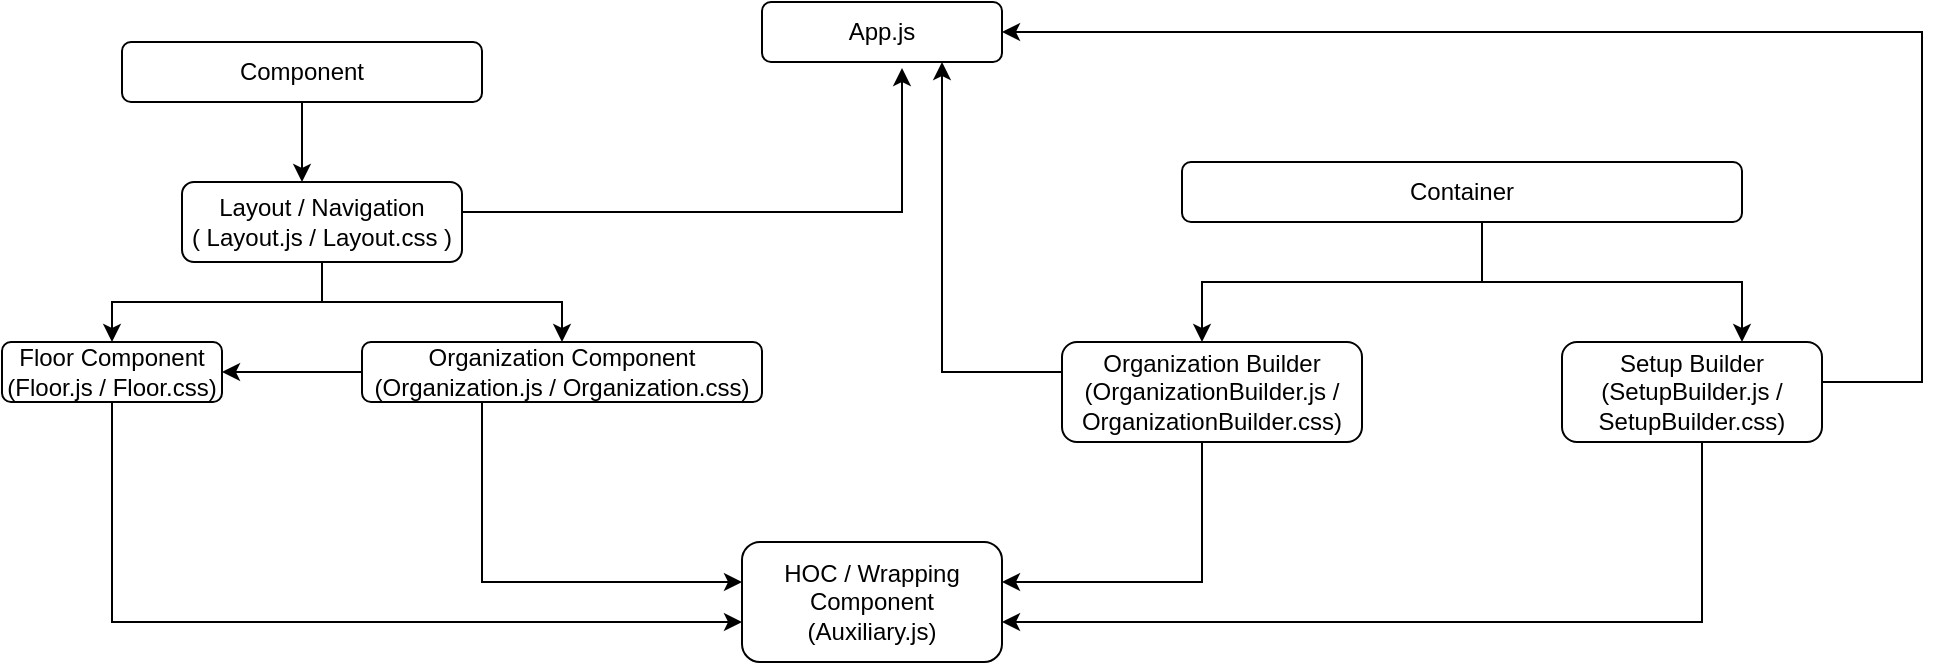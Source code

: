 <mxfile version="13.8.5" type="device"><diagram id="oLeUK75NDU-imkW4Tnc0" name="Page-1"><mxGraphModel dx="1221" dy="578" grid="1" gridSize="10" guides="1" tooltips="1" connect="1" arrows="1" fold="1" page="1" pageScale="1" pageWidth="1100" pageHeight="850" math="0" shadow="0"><root><mxCell id="0"/><mxCell id="1" parent="0"/><mxCell id="YMKK0LyPRH4HpycTu4tM-44" style="edgeStyle=orthogonalEdgeStyle;rounded=0;orthogonalLoop=1;jettySize=auto;html=1;" edge="1" parent="1" source="YMKK0LyPRH4HpycTu4tM-1"><mxGeometry relative="1" as="geometry"><mxPoint x="240" y="130" as="targetPoint"/><Array as="points"><mxPoint x="240" y="130"/></Array></mxGeometry></mxCell><mxCell id="YMKK0LyPRH4HpycTu4tM-1" value="Component" style="rounded=1;whiteSpace=wrap;html=1;" vertex="1" parent="1"><mxGeometry x="150" y="60" width="180" height="30" as="geometry"/></mxCell><mxCell id="YMKK0LyPRH4HpycTu4tM-7" style="edgeStyle=orthogonalEdgeStyle;rounded=0;orthogonalLoop=1;jettySize=auto;html=1;exitX=0.5;exitY=1;exitDx=0;exitDy=0;" edge="1" parent="1" source="YMKK0LyPRH4HpycTu4tM-1" target="YMKK0LyPRH4HpycTu4tM-1"><mxGeometry relative="1" as="geometry"/></mxCell><mxCell id="YMKK0LyPRH4HpycTu4tM-8" value="App.js" style="rounded=1;whiteSpace=wrap;html=1;" vertex="1" parent="1"><mxGeometry x="470" y="40" width="120" height="30" as="geometry"/></mxCell><mxCell id="YMKK0LyPRH4HpycTu4tM-16" style="edgeStyle=orthogonalEdgeStyle;rounded=0;orthogonalLoop=1;jettySize=auto;html=1;" edge="1" parent="1" source="YMKK0LyPRH4HpycTu4tM-10"><mxGeometry relative="1" as="geometry"><mxPoint x="690" y="210" as="targetPoint"/><Array as="points"><mxPoint x="830" y="180"/><mxPoint x="690" y="180"/></Array></mxGeometry></mxCell><mxCell id="YMKK0LyPRH4HpycTu4tM-18" style="edgeStyle=orthogonalEdgeStyle;rounded=0;orthogonalLoop=1;jettySize=auto;html=1;" edge="1" parent="1" source="YMKK0LyPRH4HpycTu4tM-10" target="YMKK0LyPRH4HpycTu4tM-21"><mxGeometry relative="1" as="geometry"><mxPoint x="880" y="210" as="targetPoint"/><Array as="points"><mxPoint x="830" y="180"/><mxPoint x="960" y="180"/></Array></mxGeometry></mxCell><mxCell id="YMKK0LyPRH4HpycTu4tM-10" value="Container" style="rounded=1;whiteSpace=wrap;html=1;" vertex="1" parent="1"><mxGeometry x="680" y="120" width="280" height="30" as="geometry"/></mxCell><mxCell id="YMKK0LyPRH4HpycTu4tM-46" style="edgeStyle=orthogonalEdgeStyle;rounded=0;orthogonalLoop=1;jettySize=auto;html=1;entryX=0.75;entryY=1;entryDx=0;entryDy=0;" edge="1" parent="1" source="YMKK0LyPRH4HpycTu4tM-19" target="YMKK0LyPRH4HpycTu4tM-8"><mxGeometry relative="1" as="geometry"><mxPoint x="560" y="80" as="targetPoint"/><Array as="points"><mxPoint x="560" y="225"/></Array></mxGeometry></mxCell><mxCell id="YMKK0LyPRH4HpycTu4tM-56" style="edgeStyle=orthogonalEdgeStyle;rounded=0;orthogonalLoop=1;jettySize=auto;html=1;" edge="1" parent="1" source="YMKK0LyPRH4HpycTu4tM-19"><mxGeometry relative="1" as="geometry"><mxPoint x="590" y="330" as="targetPoint"/><Array as="points"><mxPoint x="690" y="330"/></Array></mxGeometry></mxCell><mxCell id="YMKK0LyPRH4HpycTu4tM-19" value="Organization Builder&lt;br&gt;(OrganizationBuilder.js / OrganizationBuilder.css)" style="rounded=1;whiteSpace=wrap;html=1;" vertex="1" parent="1"><mxGeometry x="620" y="210" width="150" height="50" as="geometry"/></mxCell><mxCell id="YMKK0LyPRH4HpycTu4tM-47" style="edgeStyle=orthogonalEdgeStyle;rounded=0;orthogonalLoop=1;jettySize=auto;html=1;entryX=1;entryY=0.5;entryDx=0;entryDy=0;" edge="1" parent="1" source="YMKK0LyPRH4HpycTu4tM-21" target="YMKK0LyPRH4HpycTu4tM-8"><mxGeometry relative="1" as="geometry"><mxPoint x="1040" y="50" as="targetPoint"/><Array as="points"><mxPoint x="1050" y="230"/><mxPoint x="1050" y="55"/></Array></mxGeometry></mxCell><mxCell id="YMKK0LyPRH4HpycTu4tM-58" style="edgeStyle=orthogonalEdgeStyle;rounded=0;orthogonalLoop=1;jettySize=auto;html=1;" edge="1" parent="1" source="YMKK0LyPRH4HpycTu4tM-21"><mxGeometry relative="1" as="geometry"><mxPoint x="590" y="350" as="targetPoint"/><Array as="points"><mxPoint x="940" y="350"/></Array></mxGeometry></mxCell><mxCell id="YMKK0LyPRH4HpycTu4tM-21" value="Setup Builder&lt;br&gt;(SetupBuilder.js / SetupBuilder.css)" style="rounded=1;whiteSpace=wrap;html=1;" vertex="1" parent="1"><mxGeometry x="870" y="210" width="130" height="50" as="geometry"/></mxCell><mxCell id="YMKK0LyPRH4HpycTu4tM-50" style="edgeStyle=orthogonalEdgeStyle;rounded=0;orthogonalLoop=1;jettySize=auto;html=1;entryX=1;entryY=0.5;entryDx=0;entryDy=0;" edge="1" parent="1" source="YMKK0LyPRH4HpycTu4tM-38" target="YMKK0LyPRH4HpycTu4tM-39"><mxGeometry relative="1" as="geometry"/></mxCell><mxCell id="YMKK0LyPRH4HpycTu4tM-62" style="edgeStyle=orthogonalEdgeStyle;rounded=0;orthogonalLoop=1;jettySize=auto;html=1;" edge="1" parent="1" source="YMKK0LyPRH4HpycTu4tM-38"><mxGeometry relative="1" as="geometry"><mxPoint x="460" y="330" as="targetPoint"/><Array as="points"><mxPoint x="330" y="330"/></Array></mxGeometry></mxCell><mxCell id="YMKK0LyPRH4HpycTu4tM-38" value="Organization Component&lt;br&gt;(Organization.js / Organization.css)" style="rounded=1;whiteSpace=wrap;html=1;" vertex="1" parent="1"><mxGeometry x="270" y="210" width="200" height="30" as="geometry"/></mxCell><mxCell id="YMKK0LyPRH4HpycTu4tM-63" style="edgeStyle=orthogonalEdgeStyle;rounded=0;orthogonalLoop=1;jettySize=auto;html=1;" edge="1" parent="1" source="YMKK0LyPRH4HpycTu4tM-39" target="YMKK0LyPRH4HpycTu4tM-55"><mxGeometry relative="1" as="geometry"><mxPoint x="145" y="360" as="targetPoint"/><Array as="points"><mxPoint x="145" y="350"/></Array></mxGeometry></mxCell><mxCell id="YMKK0LyPRH4HpycTu4tM-39" value="Floor Component&lt;br&gt;(Floor.js / Floor.css)" style="rounded=1;whiteSpace=wrap;html=1;" vertex="1" parent="1"><mxGeometry x="90" y="210" width="110" height="30" as="geometry"/></mxCell><mxCell id="YMKK0LyPRH4HpycTu4tM-45" style="edgeStyle=orthogonalEdgeStyle;rounded=0;orthogonalLoop=1;jettySize=auto;html=1;" edge="1" parent="1" source="YMKK0LyPRH4HpycTu4tM-43"><mxGeometry relative="1" as="geometry"><mxPoint x="540" y="73" as="targetPoint"/><Array as="points"><mxPoint x="540" y="145"/><mxPoint x="540" y="73"/></Array></mxGeometry></mxCell><mxCell id="YMKK0LyPRH4HpycTu4tM-49" style="edgeStyle=orthogonalEdgeStyle;rounded=0;orthogonalLoop=1;jettySize=auto;html=1;entryX=0.5;entryY=0;entryDx=0;entryDy=0;" edge="1" parent="1" source="YMKK0LyPRH4HpycTu4tM-43" target="YMKK0LyPRH4HpycTu4tM-38"><mxGeometry relative="1" as="geometry"/></mxCell><mxCell id="YMKK0LyPRH4HpycTu4tM-51" style="edgeStyle=orthogonalEdgeStyle;rounded=0;orthogonalLoop=1;jettySize=auto;html=1;exitX=0.5;exitY=1;exitDx=0;exitDy=0;entryX=0.5;entryY=0;entryDx=0;entryDy=0;" edge="1" parent="1" source="YMKK0LyPRH4HpycTu4tM-43" target="YMKK0LyPRH4HpycTu4tM-39"><mxGeometry relative="1" as="geometry"/></mxCell><mxCell id="YMKK0LyPRH4HpycTu4tM-43" value="Layout / Navigation&lt;br&gt;( Layout.js / Layout.css )" style="rounded=1;whiteSpace=wrap;html=1;" vertex="1" parent="1"><mxGeometry x="180" y="130" width="140" height="40" as="geometry"/></mxCell><mxCell id="YMKK0LyPRH4HpycTu4tM-55" value="HOC / Wrapping Component&lt;br&gt;(Auxiliary.js)" style="rounded=1;whiteSpace=wrap;html=1;" vertex="1" parent="1"><mxGeometry x="460" y="310" width="130" height="60" as="geometry"/></mxCell></root></mxGraphModel></diagram></mxfile>